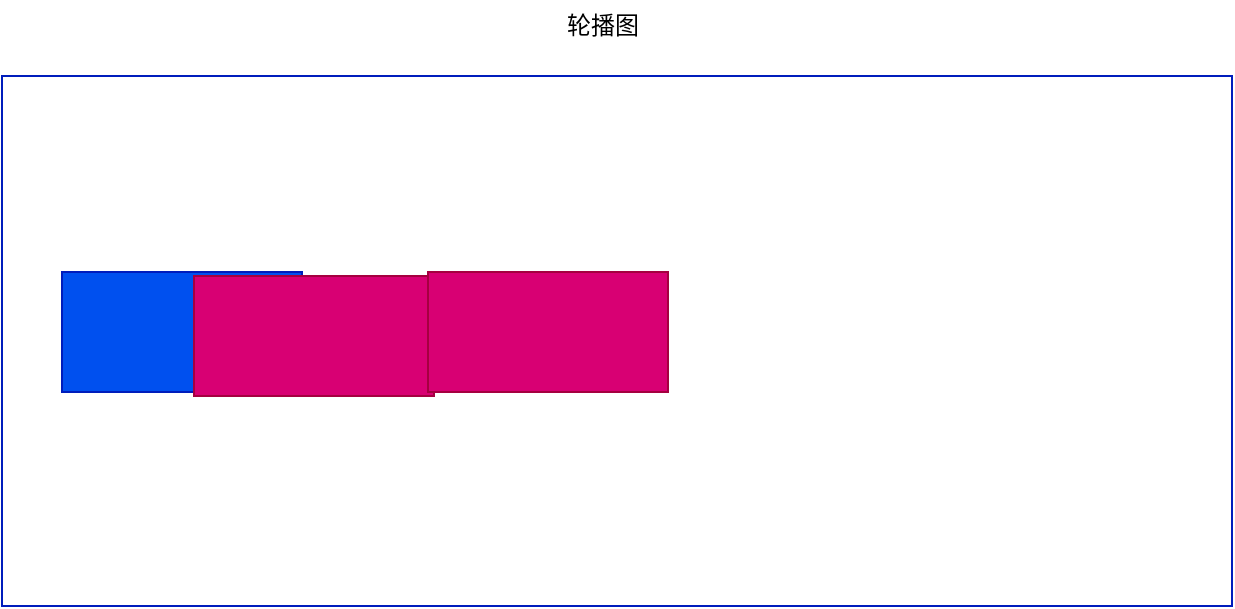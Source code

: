 <mxfile>
    <diagram id="C9apY8aOLIrwgHshfFLy" name="第 1 页">
        <mxGraphModel dx="709" dy="556" grid="0" gridSize="10" guides="1" tooltips="1" connect="1" arrows="1" fold="1" page="1" pageScale="1" pageWidth="1600" pageHeight="900" background="#ffffff" math="0" shadow="0">
            <root>
                <mxCell id="0"/>
                <mxCell id="1" parent="0"/>
                <mxCell id="2" value="" style="rounded=0;whiteSpace=wrap;html=1;fillColor=none;fontColor=#ffffff;strokeColor=#001DBC;" vertex="1" parent="1">
                    <mxGeometry x="54" y="130" width="615" height="265" as="geometry"/>
                </mxCell>
                <mxCell id="3" value="&lt;font color=&quot;#000000&quot;&gt;轮播图&lt;/font&gt;" style="text;html=1;align=center;verticalAlign=middle;resizable=0;points=[];autosize=1;strokeColor=none;fillColor=none;" vertex="1" parent="1">
                    <mxGeometry x="327" y="92" width="54" height="26" as="geometry"/>
                </mxCell>
                <mxCell id="6" value="" style="whiteSpace=wrap;html=1;fillColor=#0050ef;fontColor=#ffffff;strokeColor=#001DBC;" vertex="1" parent="1">
                    <mxGeometry x="84" y="228" width="120" height="60" as="geometry"/>
                </mxCell>
                <mxCell id="7" value="" style="whiteSpace=wrap;html=1;fillColor=#d80073;fontColor=#ffffff;strokeColor=#A50040;" vertex="1" parent="1">
                    <mxGeometry x="150" y="230" width="120" height="60" as="geometry"/>
                </mxCell>
                <mxCell id="8" value="" style="whiteSpace=wrap;html=1;fillColor=#d80073;fontColor=#ffffff;strokeColor=#A50040;" vertex="1" parent="1">
                    <mxGeometry x="267" y="228" width="120" height="60" as="geometry"/>
                </mxCell>
            </root>
        </mxGraphModel>
    </diagram>
</mxfile>